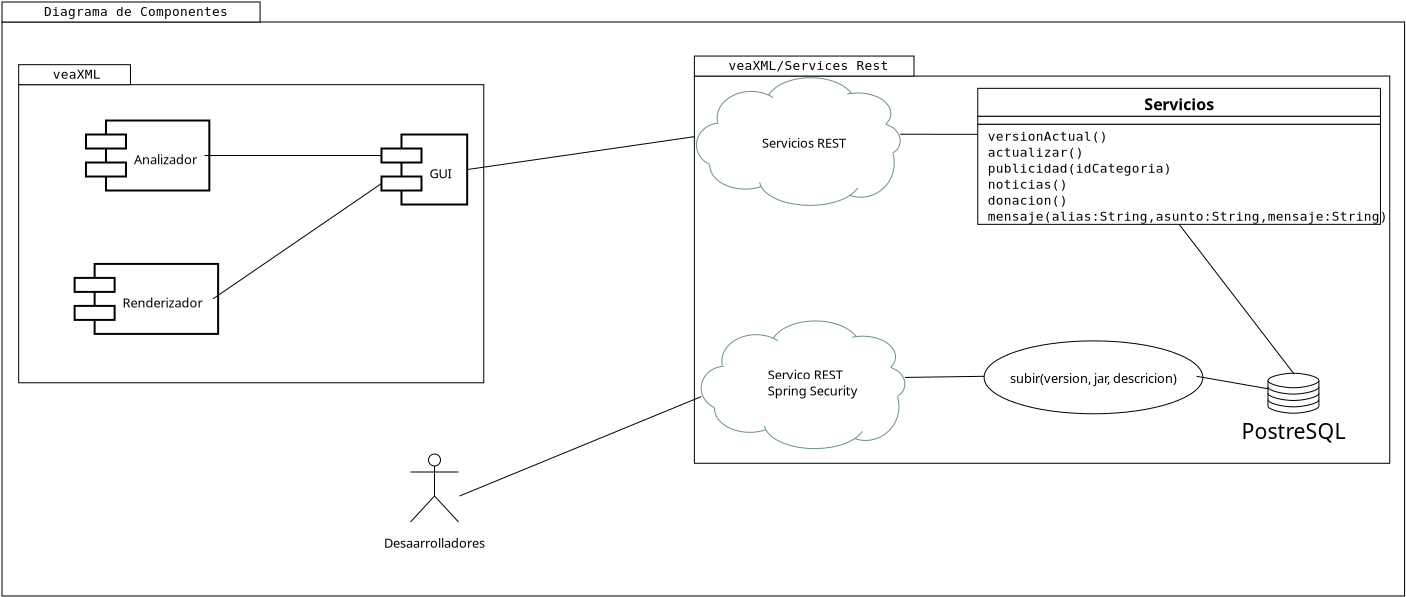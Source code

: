 <?xml version="1.0" encoding="UTF-8"?>
<dia:diagram xmlns:dia="http://www.lysator.liu.se/~alla/dia/">
  <dia:layer name="Background" visible="true" active="true">
    <dia:group>
      <dia:object type="UML - LargePackage" version="0" id="O0">
        <dia:attribute name="obj_pos">
          <dia:point val="-26.21,-32.832"/>
        </dia:attribute>
        <dia:attribute name="obj_bb">
          <dia:rectangle val="-26.21,-33.832;43.917,-4.133"/>
        </dia:attribute>
        <dia:attribute name="meta">
          <dia:composite type="dict"/>
        </dia:attribute>
        <dia:attribute name="elem_corner">
          <dia:point val="-26.21,-32.832"/>
        </dia:attribute>
        <dia:attribute name="elem_width">
          <dia:real val="70.128"/>
        </dia:attribute>
        <dia:attribute name="elem_height">
          <dia:real val="28.699"/>
        </dia:attribute>
        <dia:attribute name="line_width">
          <dia:real val="0"/>
        </dia:attribute>
        <dia:attribute name="line_colour">
          <dia:color val="#000000"/>
        </dia:attribute>
        <dia:attribute name="fill_colour">
          <dia:color val="#ffffff"/>
        </dia:attribute>
        <dia:attribute name="text_colour">
          <dia:color val="#000000"/>
        </dia:attribute>
        <dia:attribute name="stereotype">
          <dia:string>##</dia:string>
        </dia:attribute>
        <dia:attribute name="name">
          <dia:string>#     Diagrama de Componentes     #</dia:string>
        </dia:attribute>
      </dia:object>
      <dia:object type="UML - LargePackage" version="0" id="O1">
        <dia:attribute name="obj_pos">
          <dia:point val="-25.376,-29.698"/>
        </dia:attribute>
        <dia:attribute name="obj_bb">
          <dia:rectangle val="-25.376,-30.698;-2.122,-14.792"/>
        </dia:attribute>
        <dia:attribute name="meta">
          <dia:composite type="dict"/>
        </dia:attribute>
        <dia:attribute name="elem_corner">
          <dia:point val="-25.376,-29.698"/>
        </dia:attribute>
        <dia:attribute name="elem_width">
          <dia:real val="23.254"/>
        </dia:attribute>
        <dia:attribute name="elem_height">
          <dia:real val="14.905"/>
        </dia:attribute>
        <dia:attribute name="line_width">
          <dia:real val="0"/>
        </dia:attribute>
        <dia:attribute name="line_colour">
          <dia:color val="#000000"/>
        </dia:attribute>
        <dia:attribute name="fill_colour">
          <dia:color val="#ffffff"/>
        </dia:attribute>
        <dia:attribute name="text_colour">
          <dia:color val="#000000"/>
        </dia:attribute>
        <dia:attribute name="stereotype">
          <dia:string>##</dia:string>
        </dia:attribute>
        <dia:attribute name="name">
          <dia:string>#    veaXML    #</dia:string>
        </dia:attribute>
      </dia:object>
      <dia:object type="UML - Component" version="0" id="O2">
        <dia:attribute name="obj_pos">
          <dia:point val="-7.236,-27.206"/>
        </dia:attribute>
        <dia:attribute name="obj_bb">
          <dia:rectangle val="-7.286,-27.256;-2.899,-23.656"/>
        </dia:attribute>
        <dia:attribute name="meta">
          <dia:composite type="dict"/>
        </dia:attribute>
        <dia:attribute name="elem_corner">
          <dia:point val="-7.236,-27.206"/>
        </dia:attribute>
        <dia:attribute name="elem_width">
          <dia:real val="4.287"/>
        </dia:attribute>
        <dia:attribute name="elem_height">
          <dia:real val="3.5"/>
        </dia:attribute>
        <dia:attribute name="line_colour">
          <dia:color val="#000000"/>
        </dia:attribute>
        <dia:attribute name="fill_colour">
          <dia:color val="#ffffff"/>
        </dia:attribute>
        <dia:attribute name="stereotype">
          <dia:string>##</dia:string>
        </dia:attribute>
        <dia:attribute name="text">
          <dia:composite type="text">
            <dia:attribute name="string">
              <dia:string>#
GUI  #</dia:string>
            </dia:attribute>
            <dia:attribute name="font">
              <dia:font family="sans" style="0" name="Helvetica"/>
            </dia:attribute>
            <dia:attribute name="height">
              <dia:real val="0.8"/>
            </dia:attribute>
            <dia:attribute name="pos">
              <dia:point val="-4.836,-25.866"/>
            </dia:attribute>
            <dia:attribute name="color">
              <dia:color val="#000000"/>
            </dia:attribute>
            <dia:attribute name="alignment">
              <dia:enum val="0"/>
            </dia:attribute>
          </dia:composite>
        </dia:attribute>
        <dia:childnode parent="O1"/>
      </dia:object>
      <dia:object type="UML - Component" version="0" id="O3">
        <dia:attribute name="obj_pos">
          <dia:point val="-22.011,-27.906"/>
        </dia:attribute>
        <dia:attribute name="obj_bb">
          <dia:rectangle val="-22.061,-27.956;-16.035,-24.356"/>
        </dia:attribute>
        <dia:attribute name="meta">
          <dia:composite type="dict"/>
        </dia:attribute>
        <dia:attribute name="elem_corner">
          <dia:point val="-22.011,-27.906"/>
        </dia:attribute>
        <dia:attribute name="elem_width">
          <dia:real val="5.925"/>
        </dia:attribute>
        <dia:attribute name="elem_height">
          <dia:real val="3.5"/>
        </dia:attribute>
        <dia:attribute name="line_colour">
          <dia:color val="#000000"/>
        </dia:attribute>
        <dia:attribute name="fill_colour">
          <dia:color val="#ffffff"/>
        </dia:attribute>
        <dia:attribute name="stereotype">
          <dia:string>##</dia:string>
        </dia:attribute>
        <dia:attribute name="text">
          <dia:composite type="text">
            <dia:attribute name="string">
              <dia:string>#
Analizador #</dia:string>
            </dia:attribute>
            <dia:attribute name="font">
              <dia:font family="sans" style="0" name="Helvetica"/>
            </dia:attribute>
            <dia:attribute name="height">
              <dia:real val="0.8"/>
            </dia:attribute>
            <dia:attribute name="pos">
              <dia:point val="-19.61,-26.566"/>
            </dia:attribute>
            <dia:attribute name="color">
              <dia:color val="#000000"/>
            </dia:attribute>
            <dia:attribute name="alignment">
              <dia:enum val="0"/>
            </dia:attribute>
          </dia:composite>
        </dia:attribute>
        <dia:childnode parent="O1"/>
      </dia:object>
      <dia:object type="Standard - Line" version="0" id="O4">
        <dia:attribute name="obj_pos">
          <dia:point val="-7.236,-26.156"/>
        </dia:attribute>
        <dia:attribute name="obj_bb">
          <dia:rectangle val="-16.085,-26.156;-7.236,-26.156"/>
        </dia:attribute>
        <dia:attribute name="conn_endpoints">
          <dia:point val="-7.236,-26.156"/>
          <dia:point val="-16.085,-26.156"/>
        </dia:attribute>
        <dia:attribute name="numcp">
          <dia:int val="1"/>
        </dia:attribute>
        <dia:attribute name="line_width">
          <dia:real val="0"/>
        </dia:attribute>
        <dia:connections>
          <dia:connection handle="0" to="O2" connection="8"/>
          <dia:connection handle="1" to="O3" connection="4"/>
        </dia:connections>
        <dia:childnode parent="O1"/>
      </dia:object>
      <dia:object type="UML - Component" version="0" id="O5">
        <dia:attribute name="obj_pos">
          <dia:point val="-22.579,-20.737"/>
        </dia:attribute>
        <dia:attribute name="obj_bb">
          <dia:rectangle val="-22.629,-20.787;-15.614,-17.187"/>
        </dia:attribute>
        <dia:attribute name="meta">
          <dia:composite type="dict"/>
        </dia:attribute>
        <dia:attribute name="elem_corner">
          <dia:point val="-22.579,-20.737"/>
        </dia:attribute>
        <dia:attribute name="elem_width">
          <dia:real val="6.915"/>
        </dia:attribute>
        <dia:attribute name="elem_height">
          <dia:real val="3.5"/>
        </dia:attribute>
        <dia:attribute name="line_colour">
          <dia:color val="#000000"/>
        </dia:attribute>
        <dia:attribute name="fill_colour">
          <dia:color val="#ffffff"/>
        </dia:attribute>
        <dia:attribute name="stereotype">
          <dia:string>##</dia:string>
        </dia:attribute>
        <dia:attribute name="text">
          <dia:composite type="text">
            <dia:attribute name="string">
              <dia:string>#
Renderizador  #</dia:string>
            </dia:attribute>
            <dia:attribute name="font">
              <dia:font family="sans" style="0" name="Helvetica"/>
            </dia:attribute>
            <dia:attribute name="height">
              <dia:real val="0.8"/>
            </dia:attribute>
            <dia:attribute name="pos">
              <dia:point val="-20.179,-19.397"/>
            </dia:attribute>
            <dia:attribute name="color">
              <dia:color val="#000000"/>
            </dia:attribute>
            <dia:attribute name="alignment">
              <dia:enum val="0"/>
            </dia:attribute>
          </dia:composite>
        </dia:attribute>
        <dia:childnode parent="O1"/>
      </dia:object>
      <dia:object type="Standard - Line" version="0" id="O6">
        <dia:attribute name="obj_pos">
          <dia:point val="-15.664,-18.987"/>
        </dia:attribute>
        <dia:attribute name="obj_bb">
          <dia:rectangle val="-15.664,-24.756;-7.236,-18.987"/>
        </dia:attribute>
        <dia:attribute name="conn_endpoints">
          <dia:point val="-15.664,-18.987"/>
          <dia:point val="-7.236,-24.756"/>
        </dia:attribute>
        <dia:attribute name="numcp">
          <dia:int val="1"/>
        </dia:attribute>
        <dia:attribute name="line_width">
          <dia:real val="0"/>
        </dia:attribute>
        <dia:connections>
          <dia:connection handle="0" to="O5" connection="4"/>
          <dia:connection handle="1" to="O2" connection="9"/>
        </dia:connections>
        <dia:childnode parent="O1"/>
      </dia:object>
      <dia:object type="Standard - Line" version="0" id="O7">
        <dia:attribute name="obj_pos">
          <dia:point val="8.514,-27.115"/>
        </dia:attribute>
        <dia:attribute name="obj_bb">
          <dia:rectangle val="-2.949,-27.115;8.514,-25.456"/>
        </dia:attribute>
        <dia:attribute name="conn_endpoints">
          <dia:point val="8.514,-27.115"/>
          <dia:point val="-2.949,-25.456"/>
        </dia:attribute>
        <dia:attribute name="numcp">
          <dia:int val="1"/>
        </dia:attribute>
        <dia:attribute name="line_width">
          <dia:real val="0"/>
        </dia:attribute>
        <dia:connections>
          <dia:connection handle="0" to="O10" connection="6"/>
          <dia:connection handle="1" to="O2" connection="4"/>
        </dia:connections>
      </dia:object>
      <dia:object type="UML - Actor" version="0" id="O8">
        <dia:attribute name="obj_pos">
          <dia:point val="-4.585,-9.132"/>
        </dia:attribute>
        <dia:attribute name="obj_bb">
          <dia:rectangle val="-6.945,-11.832;-2.225,-6.432"/>
        </dia:attribute>
        <dia:attribute name="meta">
          <dia:composite type="dict"/>
        </dia:attribute>
        <dia:attribute name="elem_corner">
          <dia:point val="-5.835,-11.832"/>
        </dia:attribute>
        <dia:attribute name="elem_width">
          <dia:real val="2.5"/>
        </dia:attribute>
        <dia:attribute name="elem_height">
          <dia:real val="5.4"/>
        </dia:attribute>
        <dia:attribute name="line_width">
          <dia:real val="0"/>
        </dia:attribute>
        <dia:attribute name="line_colour">
          <dia:color val="#000000"/>
        </dia:attribute>
        <dia:attribute name="fill_colour">
          <dia:color val="#ffffff"/>
        </dia:attribute>
        <dia:attribute name="text">
          <dia:composite type="text">
            <dia:attribute name="string">
              <dia:string>#Desaarrolladores#</dia:string>
            </dia:attribute>
            <dia:attribute name="font">
              <dia:font family="sans" style="0" name="Helvetica"/>
            </dia:attribute>
            <dia:attribute name="height">
              <dia:real val="0.8"/>
            </dia:attribute>
            <dia:attribute name="pos">
              <dia:point val="-4.585,-6.592"/>
            </dia:attribute>
            <dia:attribute name="color">
              <dia:color val="#000000"/>
            </dia:attribute>
            <dia:attribute name="alignment">
              <dia:enum val="1"/>
            </dia:attribute>
          </dia:composite>
        </dia:attribute>
      </dia:object>
      <dia:object type="UML - LargePackage" version="0" id="O9">
        <dia:attribute name="obj_pos">
          <dia:point val="8.409,-30.129"/>
        </dia:attribute>
        <dia:attribute name="obj_bb">
          <dia:rectangle val="8.409,-31.129;43.177,-10.768"/>
        </dia:attribute>
        <dia:attribute name="meta">
          <dia:composite type="dict"/>
        </dia:attribute>
        <dia:attribute name="elem_corner">
          <dia:point val="8.409,-30.129"/>
        </dia:attribute>
        <dia:attribute name="elem_width">
          <dia:real val="34.768"/>
        </dia:attribute>
        <dia:attribute name="elem_height">
          <dia:real val="19.361"/>
        </dia:attribute>
        <dia:attribute name="line_width">
          <dia:real val="0"/>
        </dia:attribute>
        <dia:attribute name="line_colour">
          <dia:color val="#000000"/>
        </dia:attribute>
        <dia:attribute name="fill_colour">
          <dia:color val="#ffffff"/>
        </dia:attribute>
        <dia:attribute name="text_colour">
          <dia:color val="#000000"/>
        </dia:attribute>
        <dia:attribute name="stereotype">
          <dia:string>##</dia:string>
        </dia:attribute>
        <dia:attribute name="name">
          <dia:string>#    veaXML/Services Rest    #</dia:string>
        </dia:attribute>
      </dia:object>
      <dia:object type="Cisco - Cloud White" version="1" id="O10">
        <dia:attribute name="obj_pos">
          <dia:point val="8.514,-30.045"/>
        </dia:attribute>
        <dia:attribute name="obj_bb">
          <dia:rectangle val="8.514,-30.045;18.699,-23.663"/>
        </dia:attribute>
        <dia:attribute name="meta">
          <dia:composite type="dict"/>
        </dia:attribute>
        <dia:attribute name="elem_corner">
          <dia:point val="8.514,-30.045"/>
        </dia:attribute>
        <dia:attribute name="elem_width">
          <dia:real val="10.185"/>
        </dia:attribute>
        <dia:attribute name="elem_height">
          <dia:real val="6.382"/>
        </dia:attribute>
        <dia:attribute name="line_width">
          <dia:real val="0"/>
        </dia:attribute>
        <dia:attribute name="line_colour">
          <dia:color val="#000000"/>
        </dia:attribute>
        <dia:attribute name="fill_colour">
          <dia:color val="#ffffff"/>
        </dia:attribute>
        <dia:attribute name="show_background">
          <dia:boolean val="true"/>
        </dia:attribute>
        <dia:attribute name="line_style">
          <dia:enum val="0"/>
          <dia:real val="1"/>
        </dia:attribute>
        <dia:attribute name="flip_horizontal">
          <dia:boolean val="false"/>
        </dia:attribute>
        <dia:attribute name="flip_vertical">
          <dia:boolean val="false"/>
        </dia:attribute>
        <dia:attribute name="subscale">
          <dia:real val="1"/>
        </dia:attribute>
      </dia:object>
      <dia:object type="Standard - Text" version="1" id="O11">
        <dia:attribute name="obj_pos">
          <dia:point val="11.792,-26.55"/>
        </dia:attribute>
        <dia:attribute name="obj_bb">
          <dia:rectangle val="11.792,-27.191;15.95,-26.418"/>
        </dia:attribute>
        <dia:attribute name="text">
          <dia:composite type="text">
            <dia:attribute name="string">
              <dia:string>#Servicios REST#</dia:string>
            </dia:attribute>
            <dia:attribute name="font">
              <dia:font family="sans" style="0" name="Helvetica"/>
            </dia:attribute>
            <dia:attribute name="height">
              <dia:real val="0.8"/>
            </dia:attribute>
            <dia:attribute name="pos">
              <dia:point val="11.792,-26.55"/>
            </dia:attribute>
            <dia:attribute name="color">
              <dia:color val="#000000"/>
            </dia:attribute>
            <dia:attribute name="alignment">
              <dia:enum val="0"/>
            </dia:attribute>
          </dia:composite>
        </dia:attribute>
        <dia:attribute name="valign">
          <dia:enum val="3"/>
        </dia:attribute>
        <dia:childnode parent="O9"/>
      </dia:object>
      <dia:object type="Sybase - Stable Queue" version="1" id="O12">
        <dia:attribute name="obj_pos">
          <dia:point val="37.09,-15.271"/>
        </dia:attribute>
        <dia:attribute name="obj_bb">
          <dia:rectangle val="35.859,-15.271;40.867,-11.796"/>
        </dia:attribute>
        <dia:attribute name="meta">
          <dia:composite type="dict"/>
        </dia:attribute>
        <dia:attribute name="elem_corner">
          <dia:point val="37.09,-15.271"/>
        </dia:attribute>
        <dia:attribute name="elem_width">
          <dia:real val="2.545"/>
        </dia:attribute>
        <dia:attribute name="elem_height">
          <dia:real val="2"/>
        </dia:attribute>
        <dia:attribute name="line_width">
          <dia:real val="0"/>
        </dia:attribute>
        <dia:attribute name="line_colour">
          <dia:color val="#000000"/>
        </dia:attribute>
        <dia:attribute name="fill_colour">
          <dia:color val="#ffffff"/>
        </dia:attribute>
        <dia:attribute name="show_background">
          <dia:boolean val="true"/>
        </dia:attribute>
        <dia:attribute name="line_style">
          <dia:enum val="0"/>
          <dia:real val="1"/>
        </dia:attribute>
        <dia:attribute name="padding">
          <dia:real val="0.1"/>
        </dia:attribute>
        <dia:attribute name="text">
          <dia:composite type="text">
            <dia:attribute name="string">
              <dia:string>#PostreSQL#</dia:string>
            </dia:attribute>
            <dia:attribute name="font">
              <dia:font family="sans" style="0" name="Helvetica"/>
            </dia:attribute>
            <dia:attribute name="height">
              <dia:real val="1.329"/>
            </dia:attribute>
            <dia:attribute name="pos">
              <dia:point val="38.363,-12.116"/>
            </dia:attribute>
            <dia:attribute name="color">
              <dia:color val="#000000"/>
            </dia:attribute>
            <dia:attribute name="alignment">
              <dia:enum val="1"/>
            </dia:attribute>
          </dia:composite>
        </dia:attribute>
        <dia:attribute name="flip_horizontal">
          <dia:boolean val="false"/>
        </dia:attribute>
        <dia:attribute name="flip_vertical">
          <dia:boolean val="false"/>
        </dia:attribute>
        <dia:attribute name="subscale">
          <dia:real val="1"/>
        </dia:attribute>
      </dia:object>
      <dia:object type="UML - Class" version="0" id="O13">
        <dia:attribute name="obj_pos">
          <dia:point val="22.578,-29.515"/>
        </dia:attribute>
        <dia:attribute name="obj_bb">
          <dia:rectangle val="22.578,-29.515;42.713,-22.715"/>
        </dia:attribute>
        <dia:attribute name="elem_corner">
          <dia:point val="22.578,-29.515"/>
        </dia:attribute>
        <dia:attribute name="elem_width">
          <dia:real val="20.135"/>
        </dia:attribute>
        <dia:attribute name="elem_height">
          <dia:real val="6.8"/>
        </dia:attribute>
        <dia:attribute name="name">
          <dia:string>#Servicios#</dia:string>
        </dia:attribute>
        <dia:attribute name="stereotype">
          <dia:string>##</dia:string>
        </dia:attribute>
        <dia:attribute name="comment">
          <dia:string>##</dia:string>
        </dia:attribute>
        <dia:attribute name="abstract">
          <dia:boolean val="false"/>
        </dia:attribute>
        <dia:attribute name="suppress_attributes">
          <dia:boolean val="false"/>
        </dia:attribute>
        <dia:attribute name="suppress_operations">
          <dia:boolean val="false"/>
        </dia:attribute>
        <dia:attribute name="visible_attributes">
          <dia:boolean val="true"/>
        </dia:attribute>
        <dia:attribute name="visible_operations">
          <dia:boolean val="true"/>
        </dia:attribute>
        <dia:attribute name="visible_comments">
          <dia:boolean val="false"/>
        </dia:attribute>
        <dia:attribute name="wrap_operations">
          <dia:boolean val="true"/>
        </dia:attribute>
        <dia:attribute name="wrap_after_char">
          <dia:int val="40"/>
        </dia:attribute>
        <dia:attribute name="comment_line_length">
          <dia:int val="17"/>
        </dia:attribute>
        <dia:attribute name="comment_tagging">
          <dia:boolean val="false"/>
        </dia:attribute>
        <dia:attribute name="line_width">
          <dia:real val="0"/>
        </dia:attribute>
        <dia:attribute name="line_color">
          <dia:color val="#000000"/>
        </dia:attribute>
        <dia:attribute name="fill_color">
          <dia:color val="#ffffff"/>
        </dia:attribute>
        <dia:attribute name="text_color">
          <dia:color val="#000000"/>
        </dia:attribute>
        <dia:attribute name="normal_font">
          <dia:font family="monospace" style="0" name="Courier"/>
        </dia:attribute>
        <dia:attribute name="abstract_font">
          <dia:font family="monospace" style="0" name="Courier"/>
        </dia:attribute>
        <dia:attribute name="polymorphic_font">
          <dia:font family="monospace" style="0" name="Courier"/>
        </dia:attribute>
        <dia:attribute name="classname_font">
          <dia:font family="sans" style="80" name="Helvetica-Bold"/>
        </dia:attribute>
        <dia:attribute name="abstract_classname_font">
          <dia:font family="sans" style="0" name="Helvetica"/>
        </dia:attribute>
        <dia:attribute name="comment_font">
          <dia:font family="sans" style="0" name="Helvetica"/>
        </dia:attribute>
        <dia:attribute name="normal_font_height">
          <dia:real val="0.8"/>
        </dia:attribute>
        <dia:attribute name="polymorphic_font_height">
          <dia:real val="0.8"/>
        </dia:attribute>
        <dia:attribute name="abstract_font_height">
          <dia:real val="0.8"/>
        </dia:attribute>
        <dia:attribute name="classname_font_height">
          <dia:real val="1"/>
        </dia:attribute>
        <dia:attribute name="abstract_classname_font_height">
          <dia:real val="1"/>
        </dia:attribute>
        <dia:attribute name="comment_font_height">
          <dia:real val="0.7"/>
        </dia:attribute>
        <dia:attribute name="attributes"/>
        <dia:attribute name="operations">
          <dia:composite type="umloperation">
            <dia:attribute name="name">
              <dia:string>#versionActual#</dia:string>
            </dia:attribute>
            <dia:attribute name="stereotype">
              <dia:string>##</dia:string>
            </dia:attribute>
            <dia:attribute name="type">
              <dia:string>##</dia:string>
            </dia:attribute>
            <dia:attribute name="visibility">
              <dia:enum val="3"/>
            </dia:attribute>
            <dia:attribute name="comment">
              <dia:string>##</dia:string>
            </dia:attribute>
            <dia:attribute name="abstract">
              <dia:boolean val="false"/>
            </dia:attribute>
            <dia:attribute name="inheritance_type">
              <dia:enum val="2"/>
            </dia:attribute>
            <dia:attribute name="query">
              <dia:boolean val="false"/>
            </dia:attribute>
            <dia:attribute name="class_scope">
              <dia:boolean val="false"/>
            </dia:attribute>
            <dia:attribute name="parameters"/>
          </dia:composite>
          <dia:composite type="umloperation">
            <dia:attribute name="name">
              <dia:string>#actualizar#</dia:string>
            </dia:attribute>
            <dia:attribute name="stereotype">
              <dia:string>##</dia:string>
            </dia:attribute>
            <dia:attribute name="type">
              <dia:string>##</dia:string>
            </dia:attribute>
            <dia:attribute name="visibility">
              <dia:enum val="3"/>
            </dia:attribute>
            <dia:attribute name="comment">
              <dia:string>##</dia:string>
            </dia:attribute>
            <dia:attribute name="abstract">
              <dia:boolean val="false"/>
            </dia:attribute>
            <dia:attribute name="inheritance_type">
              <dia:enum val="2"/>
            </dia:attribute>
            <dia:attribute name="query">
              <dia:boolean val="false"/>
            </dia:attribute>
            <dia:attribute name="class_scope">
              <dia:boolean val="false"/>
            </dia:attribute>
            <dia:attribute name="parameters"/>
          </dia:composite>
          <dia:composite type="umloperation">
            <dia:attribute name="name">
              <dia:string>#publicidad#</dia:string>
            </dia:attribute>
            <dia:attribute name="stereotype">
              <dia:string>##</dia:string>
            </dia:attribute>
            <dia:attribute name="type">
              <dia:string>##</dia:string>
            </dia:attribute>
            <dia:attribute name="visibility">
              <dia:enum val="3"/>
            </dia:attribute>
            <dia:attribute name="comment">
              <dia:string>##</dia:string>
            </dia:attribute>
            <dia:attribute name="abstract">
              <dia:boolean val="false"/>
            </dia:attribute>
            <dia:attribute name="inheritance_type">
              <dia:enum val="2"/>
            </dia:attribute>
            <dia:attribute name="query">
              <dia:boolean val="false"/>
            </dia:attribute>
            <dia:attribute name="class_scope">
              <dia:boolean val="false"/>
            </dia:attribute>
            <dia:attribute name="parameters">
              <dia:composite type="umlparameter">
                <dia:attribute name="name">
                  <dia:string>#idCategoria#</dia:string>
                </dia:attribute>
                <dia:attribute name="type">
                  <dia:string>##</dia:string>
                </dia:attribute>
                <dia:attribute name="value">
                  <dia:string>##</dia:string>
                </dia:attribute>
                <dia:attribute name="comment">
                  <dia:string>##</dia:string>
                </dia:attribute>
                <dia:attribute name="kind">
                  <dia:enum val="0"/>
                </dia:attribute>
              </dia:composite>
            </dia:attribute>
          </dia:composite>
          <dia:composite type="umloperation">
            <dia:attribute name="name">
              <dia:string>#noticias#</dia:string>
            </dia:attribute>
            <dia:attribute name="stereotype">
              <dia:string>##</dia:string>
            </dia:attribute>
            <dia:attribute name="type">
              <dia:string>##</dia:string>
            </dia:attribute>
            <dia:attribute name="visibility">
              <dia:enum val="3"/>
            </dia:attribute>
            <dia:attribute name="comment">
              <dia:string>##</dia:string>
            </dia:attribute>
            <dia:attribute name="abstract">
              <dia:boolean val="false"/>
            </dia:attribute>
            <dia:attribute name="inheritance_type">
              <dia:enum val="2"/>
            </dia:attribute>
            <dia:attribute name="query">
              <dia:boolean val="false"/>
            </dia:attribute>
            <dia:attribute name="class_scope">
              <dia:boolean val="false"/>
            </dia:attribute>
            <dia:attribute name="parameters"/>
          </dia:composite>
          <dia:composite type="umloperation">
            <dia:attribute name="name">
              <dia:string>#donacion#</dia:string>
            </dia:attribute>
            <dia:attribute name="stereotype">
              <dia:string>##</dia:string>
            </dia:attribute>
            <dia:attribute name="type">
              <dia:string>##</dia:string>
            </dia:attribute>
            <dia:attribute name="visibility">
              <dia:enum val="3"/>
            </dia:attribute>
            <dia:attribute name="comment">
              <dia:string>##</dia:string>
            </dia:attribute>
            <dia:attribute name="abstract">
              <dia:boolean val="false"/>
            </dia:attribute>
            <dia:attribute name="inheritance_type">
              <dia:enum val="2"/>
            </dia:attribute>
            <dia:attribute name="query">
              <dia:boolean val="false"/>
            </dia:attribute>
            <dia:attribute name="class_scope">
              <dia:boolean val="false"/>
            </dia:attribute>
            <dia:attribute name="parameters"/>
          </dia:composite>
          <dia:composite type="umloperation">
            <dia:attribute name="name">
              <dia:string>#mensaje#</dia:string>
            </dia:attribute>
            <dia:attribute name="stereotype">
              <dia:string>##</dia:string>
            </dia:attribute>
            <dia:attribute name="type">
              <dia:string>##</dia:string>
            </dia:attribute>
            <dia:attribute name="visibility">
              <dia:enum val="3"/>
            </dia:attribute>
            <dia:attribute name="comment">
              <dia:string>##</dia:string>
            </dia:attribute>
            <dia:attribute name="abstract">
              <dia:boolean val="false"/>
            </dia:attribute>
            <dia:attribute name="inheritance_type">
              <dia:enum val="2"/>
            </dia:attribute>
            <dia:attribute name="query">
              <dia:boolean val="false"/>
            </dia:attribute>
            <dia:attribute name="class_scope">
              <dia:boolean val="false"/>
            </dia:attribute>
            <dia:attribute name="parameters">
              <dia:composite type="umlparameter">
                <dia:attribute name="name">
                  <dia:string>#alias#</dia:string>
                </dia:attribute>
                <dia:attribute name="type">
                  <dia:string>#String#</dia:string>
                </dia:attribute>
                <dia:attribute name="value">
                  <dia:string>##</dia:string>
                </dia:attribute>
                <dia:attribute name="comment">
                  <dia:string>##</dia:string>
                </dia:attribute>
                <dia:attribute name="kind">
                  <dia:enum val="0"/>
                </dia:attribute>
              </dia:composite>
              <dia:composite type="umlparameter">
                <dia:attribute name="name">
                  <dia:string>#asunto#</dia:string>
                </dia:attribute>
                <dia:attribute name="type">
                  <dia:string>#String#</dia:string>
                </dia:attribute>
                <dia:attribute name="value">
                  <dia:string>##</dia:string>
                </dia:attribute>
                <dia:attribute name="comment">
                  <dia:string>##</dia:string>
                </dia:attribute>
                <dia:attribute name="kind">
                  <dia:enum val="0"/>
                </dia:attribute>
              </dia:composite>
              <dia:composite type="umlparameter">
                <dia:attribute name="name">
                  <dia:string>#mensaje#</dia:string>
                </dia:attribute>
                <dia:attribute name="type">
                  <dia:string>#String#</dia:string>
                </dia:attribute>
                <dia:attribute name="value">
                  <dia:string>##</dia:string>
                </dia:attribute>
                <dia:attribute name="comment">
                  <dia:string>##</dia:string>
                </dia:attribute>
                <dia:attribute name="kind">
                  <dia:enum val="0"/>
                </dia:attribute>
              </dia:composite>
            </dia:attribute>
          </dia:composite>
        </dia:attribute>
        <dia:attribute name="template">
          <dia:boolean val="false"/>
        </dia:attribute>
        <dia:attribute name="templates"/>
      </dia:object>
      <dia:object type="Standard - Line" version="0" id="O14">
        <dia:attribute name="obj_pos">
          <dia:point val="18.699,-27.221"/>
        </dia:attribute>
        <dia:attribute name="obj_bb">
          <dia:rectangle val="18.699,-27.221;22.578,-27.215"/>
        </dia:attribute>
        <dia:attribute name="conn_endpoints">
          <dia:point val="18.699,-27.221"/>
          <dia:point val="22.578,-27.215"/>
        </dia:attribute>
        <dia:attribute name="numcp">
          <dia:int val="1"/>
        </dia:attribute>
        <dia:attribute name="line_width">
          <dia:real val="0"/>
        </dia:attribute>
        <dia:connections>
          <dia:connection handle="0" to="O10" connection="8"/>
          <dia:connection handle="1" to="O13" connection="8"/>
        </dia:connections>
        <dia:childnode parent="O9"/>
      </dia:object>
      <dia:object type="Standard - Line" version="0" id="O15">
        <dia:attribute name="obj_pos">
          <dia:point val="32.646,-22.715"/>
        </dia:attribute>
        <dia:attribute name="obj_bb">
          <dia:rectangle val="32.646,-22.715;38.363,-15.271"/>
        </dia:attribute>
        <dia:attribute name="conn_endpoints">
          <dia:point val="32.646,-22.715"/>
          <dia:point val="38.363,-15.271"/>
        </dia:attribute>
        <dia:attribute name="numcp">
          <dia:int val="1"/>
        </dia:attribute>
        <dia:attribute name="line_width">
          <dia:real val="0"/>
        </dia:attribute>
        <dia:connections>
          <dia:connection handle="0" to="O13" connection="6"/>
          <dia:connection handle="1" to="O12" connection="0"/>
        </dia:connections>
        <dia:childnode parent="O9"/>
      </dia:object>
      <dia:object type="Cisco - Cloud White" version="1" id="O16">
        <dia:attribute name="obj_pos">
          <dia:point val="8.75,-17.884"/>
        </dia:attribute>
        <dia:attribute name="obj_bb">
          <dia:rectangle val="8.75,-17.884;18.935,-11.503"/>
        </dia:attribute>
        <dia:attribute name="meta">
          <dia:composite type="dict"/>
        </dia:attribute>
        <dia:attribute name="elem_corner">
          <dia:point val="8.75,-17.884"/>
        </dia:attribute>
        <dia:attribute name="elem_width">
          <dia:real val="10.185"/>
        </dia:attribute>
        <dia:attribute name="elem_height">
          <dia:real val="6.382"/>
        </dia:attribute>
        <dia:attribute name="line_width">
          <dia:real val="0"/>
        </dia:attribute>
        <dia:attribute name="line_colour">
          <dia:color val="#000000"/>
        </dia:attribute>
        <dia:attribute name="fill_colour">
          <dia:color val="#ffffff"/>
        </dia:attribute>
        <dia:attribute name="show_background">
          <dia:boolean val="true"/>
        </dia:attribute>
        <dia:attribute name="line_style">
          <dia:enum val="0"/>
          <dia:real val="1"/>
        </dia:attribute>
        <dia:attribute name="flip_horizontal">
          <dia:boolean val="false"/>
        </dia:attribute>
        <dia:attribute name="flip_vertical">
          <dia:boolean val="false"/>
        </dia:attribute>
        <dia:attribute name="subscale">
          <dia:real val="1"/>
        </dia:attribute>
      </dia:object>
      <dia:object type="Standard - Text" version="1" id="O17">
        <dia:attribute name="obj_pos">
          <dia:point val="12.072,-14.958"/>
        </dia:attribute>
        <dia:attribute name="obj_bb">
          <dia:rectangle val="12.072,-15.598;16.334,-14.026"/>
        </dia:attribute>
        <dia:attribute name="text">
          <dia:composite type="text">
            <dia:attribute name="string">
              <dia:string>#Servico REST
Spring Security#</dia:string>
            </dia:attribute>
            <dia:attribute name="font">
              <dia:font family="sans" style="0" name="Helvetica"/>
            </dia:attribute>
            <dia:attribute name="height">
              <dia:real val="0.8"/>
            </dia:attribute>
            <dia:attribute name="pos">
              <dia:point val="12.072,-14.958"/>
            </dia:attribute>
            <dia:attribute name="color">
              <dia:color val="#000000"/>
            </dia:attribute>
            <dia:attribute name="alignment">
              <dia:enum val="0"/>
            </dia:attribute>
          </dia:composite>
        </dia:attribute>
        <dia:attribute name="valign">
          <dia:enum val="3"/>
        </dia:attribute>
        <dia:childnode parent="O9"/>
      </dia:object>
      <dia:object type="UML - Usecase" version="0" id="O18">
        <dia:attribute name="obj_pos">
          <dia:point val="22.895,-16.888"/>
        </dia:attribute>
        <dia:attribute name="obj_bb">
          <dia:rectangle val="22.895,-16.888;33.517,-13.347"/>
        </dia:attribute>
        <dia:attribute name="meta">
          <dia:composite type="dict"/>
        </dia:attribute>
        <dia:attribute name="elem_corner">
          <dia:point val="22.895,-16.888"/>
        </dia:attribute>
        <dia:attribute name="elem_width">
          <dia:real val="10.623"/>
        </dia:attribute>
        <dia:attribute name="elem_height">
          <dia:real val="3.541"/>
        </dia:attribute>
        <dia:attribute name="line_width">
          <dia:real val="0"/>
        </dia:attribute>
        <dia:attribute name="line_colour">
          <dia:color val="#000000"/>
        </dia:attribute>
        <dia:attribute name="fill_colour">
          <dia:color val="#ffffff"/>
        </dia:attribute>
        <dia:attribute name="text_outside">
          <dia:boolean val="false"/>
        </dia:attribute>
        <dia:attribute name="collaboration">
          <dia:boolean val="false"/>
        </dia:attribute>
        <dia:attribute name="text">
          <dia:composite type="text">
            <dia:attribute name="string">
              <dia:string>#subir(version, jar, descricion)#</dia:string>
            </dia:attribute>
            <dia:attribute name="font">
              <dia:font family="sans" style="0" name="Helvetica"/>
            </dia:attribute>
            <dia:attribute name="height">
              <dia:real val="0.8"/>
            </dia:attribute>
            <dia:attribute name="pos">
              <dia:point val="28.206,-14.877"/>
            </dia:attribute>
            <dia:attribute name="color">
              <dia:color val="#000000"/>
            </dia:attribute>
            <dia:attribute name="alignment">
              <dia:enum val="1"/>
            </dia:attribute>
          </dia:composite>
        </dia:attribute>
        <dia:childnode parent="O9"/>
      </dia:object>
      <dia:object type="Standard - Line" version="0" id="O19">
        <dia:attribute name="obj_pos">
          <dia:point val="18.935,-15.061"/>
        </dia:attribute>
        <dia:attribute name="obj_bb">
          <dia:rectangle val="18.935,-15.117;22.895,-15.061"/>
        </dia:attribute>
        <dia:attribute name="conn_endpoints">
          <dia:point val="18.935,-15.061"/>
          <dia:point val="22.895,-15.117"/>
        </dia:attribute>
        <dia:attribute name="numcp">
          <dia:int val="1"/>
        </dia:attribute>
        <dia:attribute name="line_width">
          <dia:real val="0"/>
        </dia:attribute>
        <dia:connections>
          <dia:connection handle="0" to="O16" connection="8"/>
          <dia:connection handle="1" to="O18" connection="3"/>
        </dia:connections>
        <dia:childnode parent="O9"/>
      </dia:object>
      <dia:object type="Standard - Line" version="0" id="O20">
        <dia:attribute name="obj_pos">
          <dia:point val="33.517,-15.117"/>
        </dia:attribute>
        <dia:attribute name="obj_bb">
          <dia:rectangle val="33.517,-15.117;37.093,-14.493"/>
        </dia:attribute>
        <dia:attribute name="conn_endpoints">
          <dia:point val="33.517,-15.117"/>
          <dia:point val="37.093,-14.493"/>
        </dia:attribute>
        <dia:attribute name="numcp">
          <dia:int val="1"/>
        </dia:attribute>
        <dia:attribute name="line_width">
          <dia:real val="0"/>
        </dia:attribute>
        <dia:connections>
          <dia:connection handle="0" to="O18" connection="4"/>
          <dia:connection handle="1" to="O12" connection="2"/>
        </dia:connections>
        <dia:childnode parent="O9"/>
      </dia:object>
      <dia:object type="Standard - Line" version="0" id="O21">
        <dia:attribute name="obj_pos">
          <dia:point val="-3.335,-9.132"/>
        </dia:attribute>
        <dia:attribute name="obj_bb">
          <dia:rectangle val="-3.335,-14.101;8.75,-9.132"/>
        </dia:attribute>
        <dia:attribute name="conn_endpoints">
          <dia:point val="-3.335,-9.132"/>
          <dia:point val="8.75,-14.101"/>
        </dia:attribute>
        <dia:attribute name="numcp">
          <dia:int val="1"/>
        </dia:attribute>
        <dia:attribute name="line_width">
          <dia:real val="0"/>
        </dia:attribute>
        <dia:connections>
          <dia:connection handle="0" to="O8" connection="4"/>
          <dia:connection handle="1" to="O16" connection="7"/>
        </dia:connections>
      </dia:object>
    </dia:group>
  </dia:layer>
</dia:diagram>
